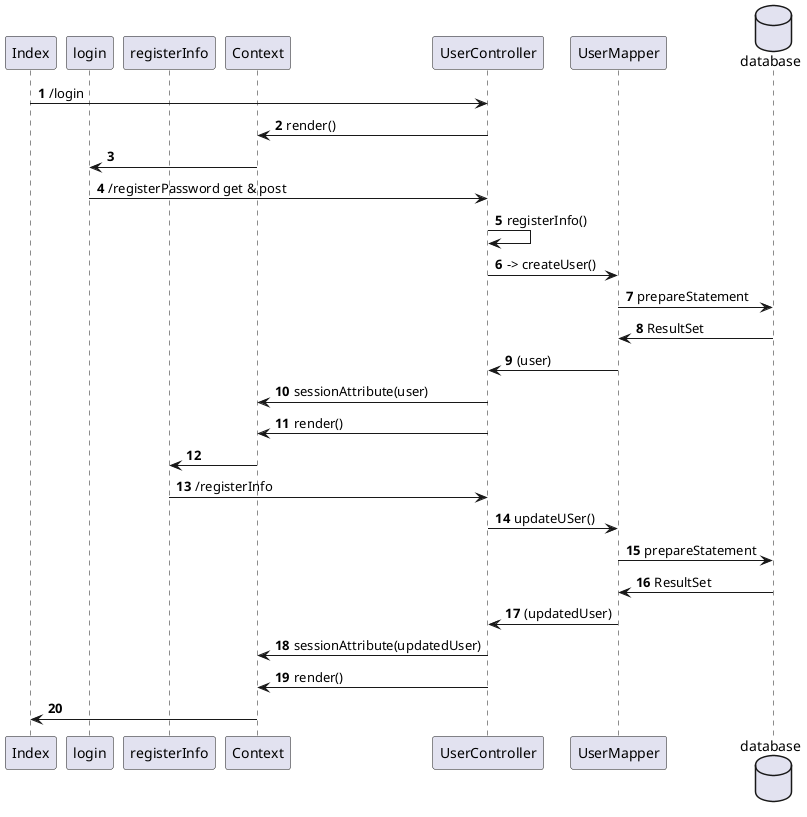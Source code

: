 @startuml
'https://plantuml.com/sequence-diagram
participant Index
participant login
participant registerInfo
participant Context

participant UserController
participant UserMapper
database database
autonumber
'FRom index to order confirmation
Index -> UserController: /login
UserController -> Context : render()
Context -> login:

login -> UserController: /registerPassword get & post

UserController -> UserController :registerInfo()
UserController -> UserMapper: -> createUser()
UserMapper -> database :prepareStatement
database -> UserMapper: ResultSet
UserMapper -> UserController : (user)
UserController -> Context :sessionAttribute(user)
UserController -> Context : render()
Context -> registerInfo
registerInfo ->UserController: /registerInfo
UserController -> UserMapper: updateUSer()
UserMapper -> database: prepareStatement
database -> UserMapper: ResultSet
UserMapper -> UserController: (updatedUser)
UserController -> Context: sessionAttribute(updatedUser)
UserController -> Context: render()
Context -> Index

@enduml